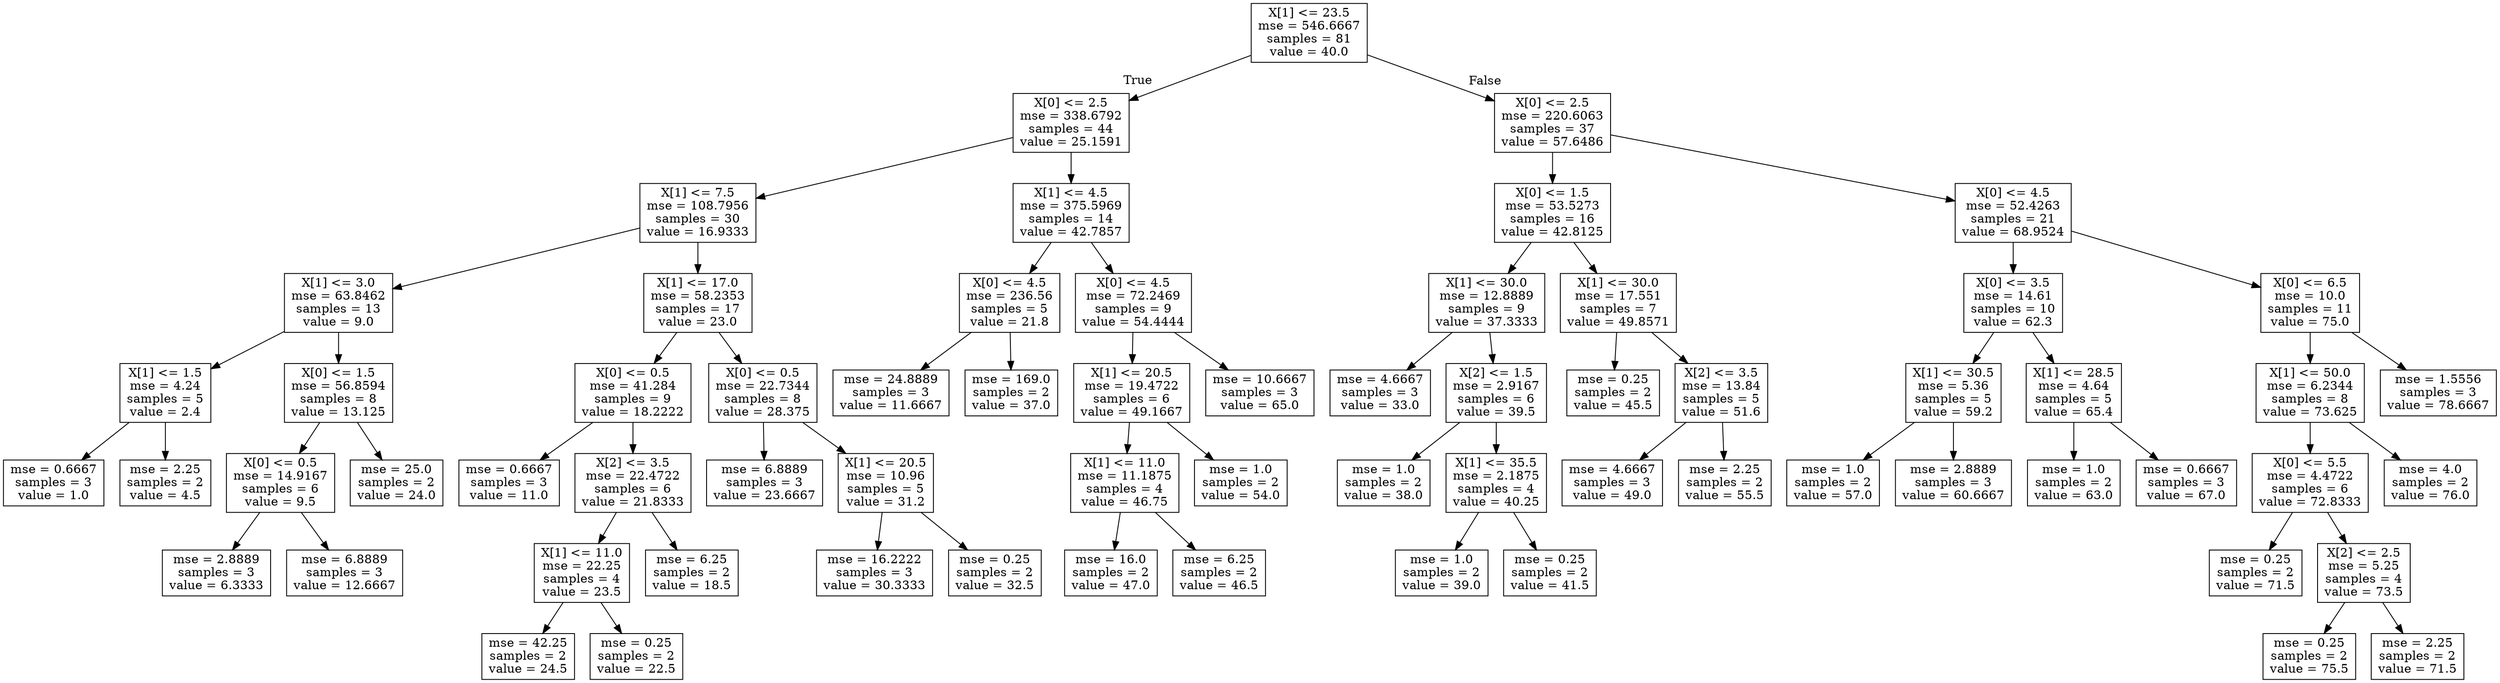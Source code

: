 digraph Tree {
node [shape=box] ;
0 [label="X[1] <= 23.5\nmse = 546.6667\nsamples = 81\nvalue = 40.0"] ;
1 [label="X[0] <= 2.5\nmse = 338.6792\nsamples = 44\nvalue = 25.1591"] ;
0 -> 1 [labeldistance=2.5, labelangle=45, headlabel="True"] ;
2 [label="X[1] <= 7.5\nmse = 108.7956\nsamples = 30\nvalue = 16.9333"] ;
1 -> 2 ;
3 [label="X[1] <= 3.0\nmse = 63.8462\nsamples = 13\nvalue = 9.0"] ;
2 -> 3 ;
4 [label="X[1] <= 1.5\nmse = 4.24\nsamples = 5\nvalue = 2.4"] ;
3 -> 4 ;
5 [label="mse = 0.6667\nsamples = 3\nvalue = 1.0"] ;
4 -> 5 ;
6 [label="mse = 2.25\nsamples = 2\nvalue = 4.5"] ;
4 -> 6 ;
7 [label="X[0] <= 1.5\nmse = 56.8594\nsamples = 8\nvalue = 13.125"] ;
3 -> 7 ;
8 [label="X[0] <= 0.5\nmse = 14.9167\nsamples = 6\nvalue = 9.5"] ;
7 -> 8 ;
9 [label="mse = 2.8889\nsamples = 3\nvalue = 6.3333"] ;
8 -> 9 ;
10 [label="mse = 6.8889\nsamples = 3\nvalue = 12.6667"] ;
8 -> 10 ;
11 [label="mse = 25.0\nsamples = 2\nvalue = 24.0"] ;
7 -> 11 ;
12 [label="X[1] <= 17.0\nmse = 58.2353\nsamples = 17\nvalue = 23.0"] ;
2 -> 12 ;
13 [label="X[0] <= 0.5\nmse = 41.284\nsamples = 9\nvalue = 18.2222"] ;
12 -> 13 ;
14 [label="mse = 0.6667\nsamples = 3\nvalue = 11.0"] ;
13 -> 14 ;
15 [label="X[2] <= 3.5\nmse = 22.4722\nsamples = 6\nvalue = 21.8333"] ;
13 -> 15 ;
16 [label="X[1] <= 11.0\nmse = 22.25\nsamples = 4\nvalue = 23.5"] ;
15 -> 16 ;
17 [label="mse = 42.25\nsamples = 2\nvalue = 24.5"] ;
16 -> 17 ;
18 [label="mse = 0.25\nsamples = 2\nvalue = 22.5"] ;
16 -> 18 ;
19 [label="mse = 6.25\nsamples = 2\nvalue = 18.5"] ;
15 -> 19 ;
20 [label="X[0] <= 0.5\nmse = 22.7344\nsamples = 8\nvalue = 28.375"] ;
12 -> 20 ;
21 [label="mse = 6.8889\nsamples = 3\nvalue = 23.6667"] ;
20 -> 21 ;
22 [label="X[1] <= 20.5\nmse = 10.96\nsamples = 5\nvalue = 31.2"] ;
20 -> 22 ;
23 [label="mse = 16.2222\nsamples = 3\nvalue = 30.3333"] ;
22 -> 23 ;
24 [label="mse = 0.25\nsamples = 2\nvalue = 32.5"] ;
22 -> 24 ;
25 [label="X[1] <= 4.5\nmse = 375.5969\nsamples = 14\nvalue = 42.7857"] ;
1 -> 25 ;
26 [label="X[0] <= 4.5\nmse = 236.56\nsamples = 5\nvalue = 21.8"] ;
25 -> 26 ;
27 [label="mse = 24.8889\nsamples = 3\nvalue = 11.6667"] ;
26 -> 27 ;
28 [label="mse = 169.0\nsamples = 2\nvalue = 37.0"] ;
26 -> 28 ;
29 [label="X[0] <= 4.5\nmse = 72.2469\nsamples = 9\nvalue = 54.4444"] ;
25 -> 29 ;
30 [label="X[1] <= 20.5\nmse = 19.4722\nsamples = 6\nvalue = 49.1667"] ;
29 -> 30 ;
31 [label="X[1] <= 11.0\nmse = 11.1875\nsamples = 4\nvalue = 46.75"] ;
30 -> 31 ;
32 [label="mse = 16.0\nsamples = 2\nvalue = 47.0"] ;
31 -> 32 ;
33 [label="mse = 6.25\nsamples = 2\nvalue = 46.5"] ;
31 -> 33 ;
34 [label="mse = 1.0\nsamples = 2\nvalue = 54.0"] ;
30 -> 34 ;
35 [label="mse = 10.6667\nsamples = 3\nvalue = 65.0"] ;
29 -> 35 ;
36 [label="X[0] <= 2.5\nmse = 220.6063\nsamples = 37\nvalue = 57.6486"] ;
0 -> 36 [labeldistance=2.5, labelangle=-45, headlabel="False"] ;
37 [label="X[0] <= 1.5\nmse = 53.5273\nsamples = 16\nvalue = 42.8125"] ;
36 -> 37 ;
38 [label="X[1] <= 30.0\nmse = 12.8889\nsamples = 9\nvalue = 37.3333"] ;
37 -> 38 ;
39 [label="mse = 4.6667\nsamples = 3\nvalue = 33.0"] ;
38 -> 39 ;
40 [label="X[2] <= 1.5\nmse = 2.9167\nsamples = 6\nvalue = 39.5"] ;
38 -> 40 ;
41 [label="mse = 1.0\nsamples = 2\nvalue = 38.0"] ;
40 -> 41 ;
42 [label="X[1] <= 35.5\nmse = 2.1875\nsamples = 4\nvalue = 40.25"] ;
40 -> 42 ;
43 [label="mse = 1.0\nsamples = 2\nvalue = 39.0"] ;
42 -> 43 ;
44 [label="mse = 0.25\nsamples = 2\nvalue = 41.5"] ;
42 -> 44 ;
45 [label="X[1] <= 30.0\nmse = 17.551\nsamples = 7\nvalue = 49.8571"] ;
37 -> 45 ;
46 [label="mse = 0.25\nsamples = 2\nvalue = 45.5"] ;
45 -> 46 ;
47 [label="X[2] <= 3.5\nmse = 13.84\nsamples = 5\nvalue = 51.6"] ;
45 -> 47 ;
48 [label="mse = 4.6667\nsamples = 3\nvalue = 49.0"] ;
47 -> 48 ;
49 [label="mse = 2.25\nsamples = 2\nvalue = 55.5"] ;
47 -> 49 ;
50 [label="X[0] <= 4.5\nmse = 52.4263\nsamples = 21\nvalue = 68.9524"] ;
36 -> 50 ;
51 [label="X[0] <= 3.5\nmse = 14.61\nsamples = 10\nvalue = 62.3"] ;
50 -> 51 ;
52 [label="X[1] <= 30.5\nmse = 5.36\nsamples = 5\nvalue = 59.2"] ;
51 -> 52 ;
53 [label="mse = 1.0\nsamples = 2\nvalue = 57.0"] ;
52 -> 53 ;
54 [label="mse = 2.8889\nsamples = 3\nvalue = 60.6667"] ;
52 -> 54 ;
55 [label="X[1] <= 28.5\nmse = 4.64\nsamples = 5\nvalue = 65.4"] ;
51 -> 55 ;
56 [label="mse = 1.0\nsamples = 2\nvalue = 63.0"] ;
55 -> 56 ;
57 [label="mse = 0.6667\nsamples = 3\nvalue = 67.0"] ;
55 -> 57 ;
58 [label="X[0] <= 6.5\nmse = 10.0\nsamples = 11\nvalue = 75.0"] ;
50 -> 58 ;
59 [label="X[1] <= 50.0\nmse = 6.2344\nsamples = 8\nvalue = 73.625"] ;
58 -> 59 ;
60 [label="X[0] <= 5.5\nmse = 4.4722\nsamples = 6\nvalue = 72.8333"] ;
59 -> 60 ;
61 [label="mse = 0.25\nsamples = 2\nvalue = 71.5"] ;
60 -> 61 ;
62 [label="X[2] <= 2.5\nmse = 5.25\nsamples = 4\nvalue = 73.5"] ;
60 -> 62 ;
63 [label="mse = 0.25\nsamples = 2\nvalue = 75.5"] ;
62 -> 63 ;
64 [label="mse = 2.25\nsamples = 2\nvalue = 71.5"] ;
62 -> 64 ;
65 [label="mse = 4.0\nsamples = 2\nvalue = 76.0"] ;
59 -> 65 ;
66 [label="mse = 1.5556\nsamples = 3\nvalue = 78.6667"] ;
58 -> 66 ;
}